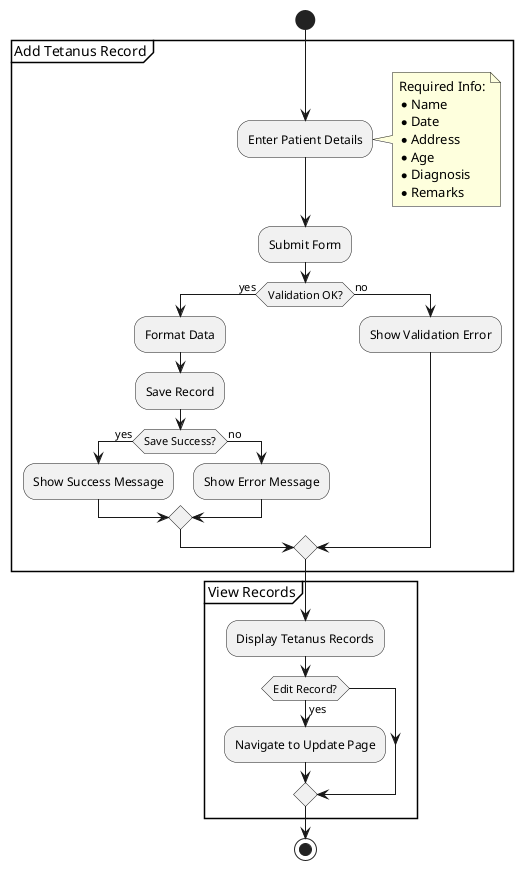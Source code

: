 @startuml Tetanus Toxoid Activity

start

partition "Add Tetanus Record" {
  :Enter Patient Details;
  note right
    Required Info:
    * Name
    * Date
    * Address
    * Age
    * Diagnosis
    * Remarks
  end note
  :Submit Form;
  
  if (Validation OK?) then (yes)
    :Format Data;
    :Save Record;
    if (Save Success?) then (yes)
      :Show Success Message;
    else (no)
      :Show Error Message;
    endif
  else (no)
    :Show Validation Error;
  endif
}

partition "View Records" {
  :Display Tetanus Records;
  if (Edit Record?) then (yes)
    :Navigate to Update Page;
  endif
}

stop

@enduml 